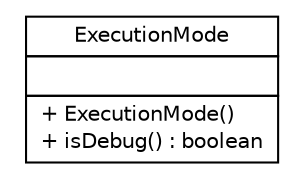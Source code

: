 #!/usr/local/bin/dot
#
# Class diagram 
# Generated by UMLGraph version 5.1 (http://www.umlgraph.org/)
#

digraph G {
	edge [fontname="Helvetica",fontsize=10,labelfontname="Helvetica",labelfontsize=10];
	node [fontname="Helvetica",fontsize=10,shape=plaintext];
	nodesep=0.25;
	ranksep=0.5;
	// com.connectlife.coreserver.tools.execution.ExecutionMode
	c0 [label=<<table title="com.connectlife.coreserver.tools.execution.ExecutionMode" border="0" cellborder="1" cellspacing="0" cellpadding="2" port="p" href="./ExecutionMode.html">
		<tr><td><table border="0" cellspacing="0" cellpadding="1">
<tr><td align="center" balign="center"> ExecutionMode </td></tr>
		</table></td></tr>
		<tr><td><table border="0" cellspacing="0" cellpadding="1">
<tr><td align="left" balign="left">  </td></tr>
		</table></td></tr>
		<tr><td><table border="0" cellspacing="0" cellpadding="1">
<tr><td align="left" balign="left"> + ExecutionMode() </td></tr>
<tr><td align="left" balign="left"> + isDebug() : boolean </td></tr>
		</table></td></tr>
		</table>>, fontname="Helvetica", fontcolor="black", fontsize=10.0];
}

